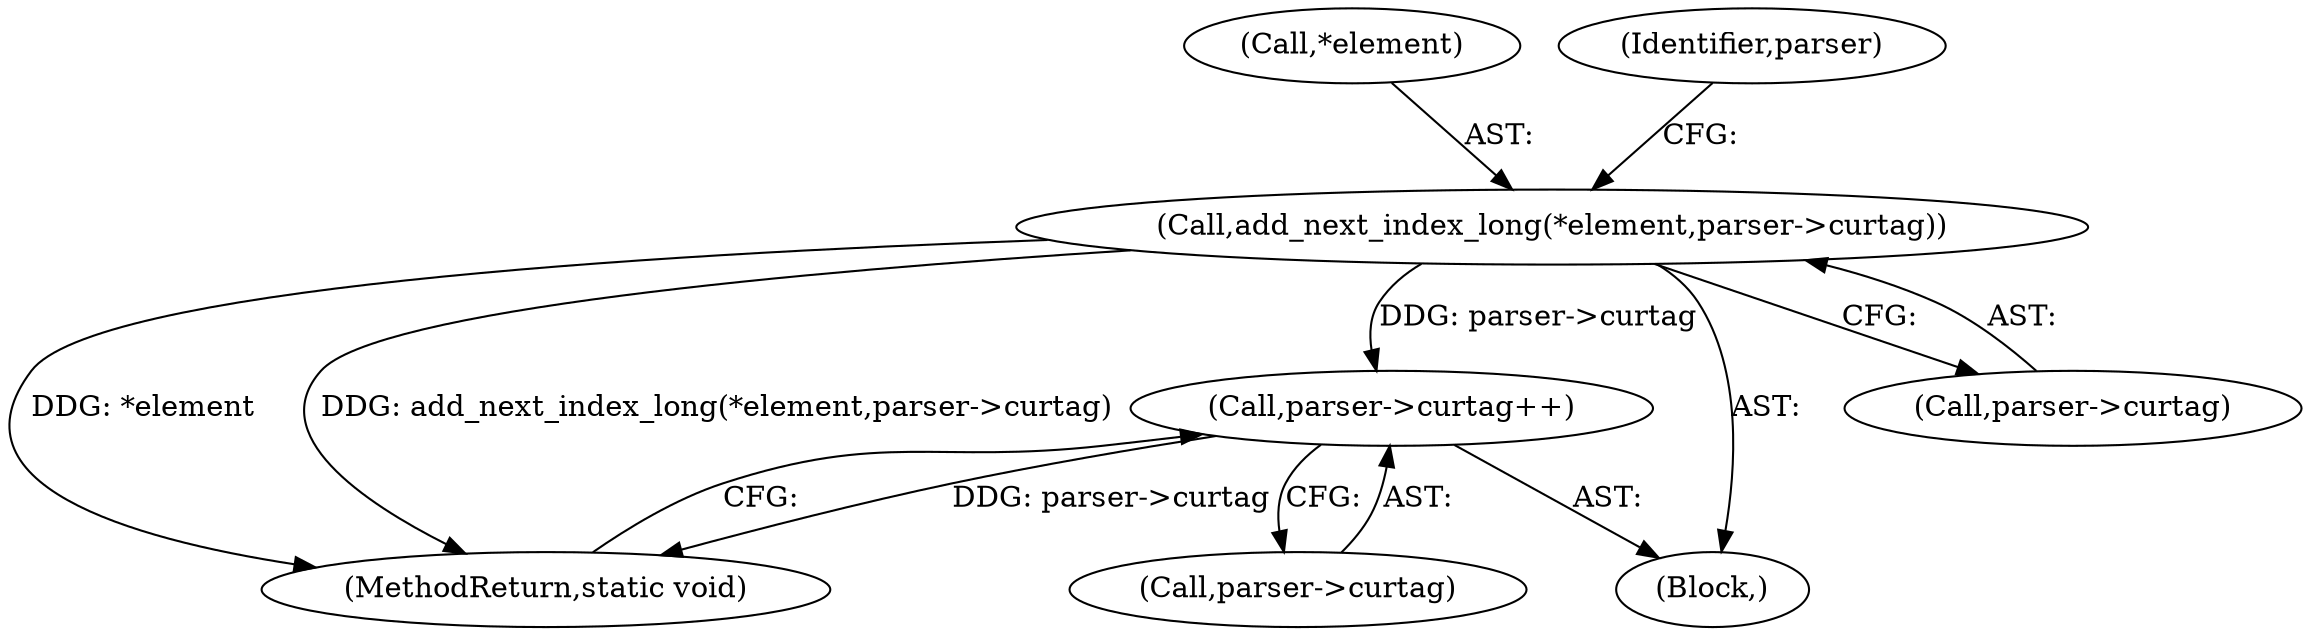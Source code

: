 digraph "0_php_dccda88f27a084bcbbb30198ace12b4e7ae961cc_3@pointer" {
"1000155" [label="(Call,add_next_index_long(*element,parser->curtag))"];
"1000161" [label="(Call,parser->curtag++)"];
"1000162" [label="(Call,parser->curtag)"];
"1000103" [label="(Block,)"];
"1000158" [label="(Call,parser->curtag)"];
"1000155" [label="(Call,add_next_index_long(*element,parser->curtag))"];
"1000156" [label="(Call,*element)"];
"1000165" [label="(MethodReturn,static void)"];
"1000161" [label="(Call,parser->curtag++)"];
"1000163" [label="(Identifier,parser)"];
"1000155" -> "1000103"  [label="AST: "];
"1000155" -> "1000158"  [label="CFG: "];
"1000156" -> "1000155"  [label="AST: "];
"1000158" -> "1000155"  [label="AST: "];
"1000163" -> "1000155"  [label="CFG: "];
"1000155" -> "1000165"  [label="DDG: *element"];
"1000155" -> "1000165"  [label="DDG: add_next_index_long(*element,parser->curtag)"];
"1000155" -> "1000161"  [label="DDG: parser->curtag"];
"1000161" -> "1000103"  [label="AST: "];
"1000161" -> "1000162"  [label="CFG: "];
"1000162" -> "1000161"  [label="AST: "];
"1000165" -> "1000161"  [label="CFG: "];
"1000161" -> "1000165"  [label="DDG: parser->curtag"];
}
